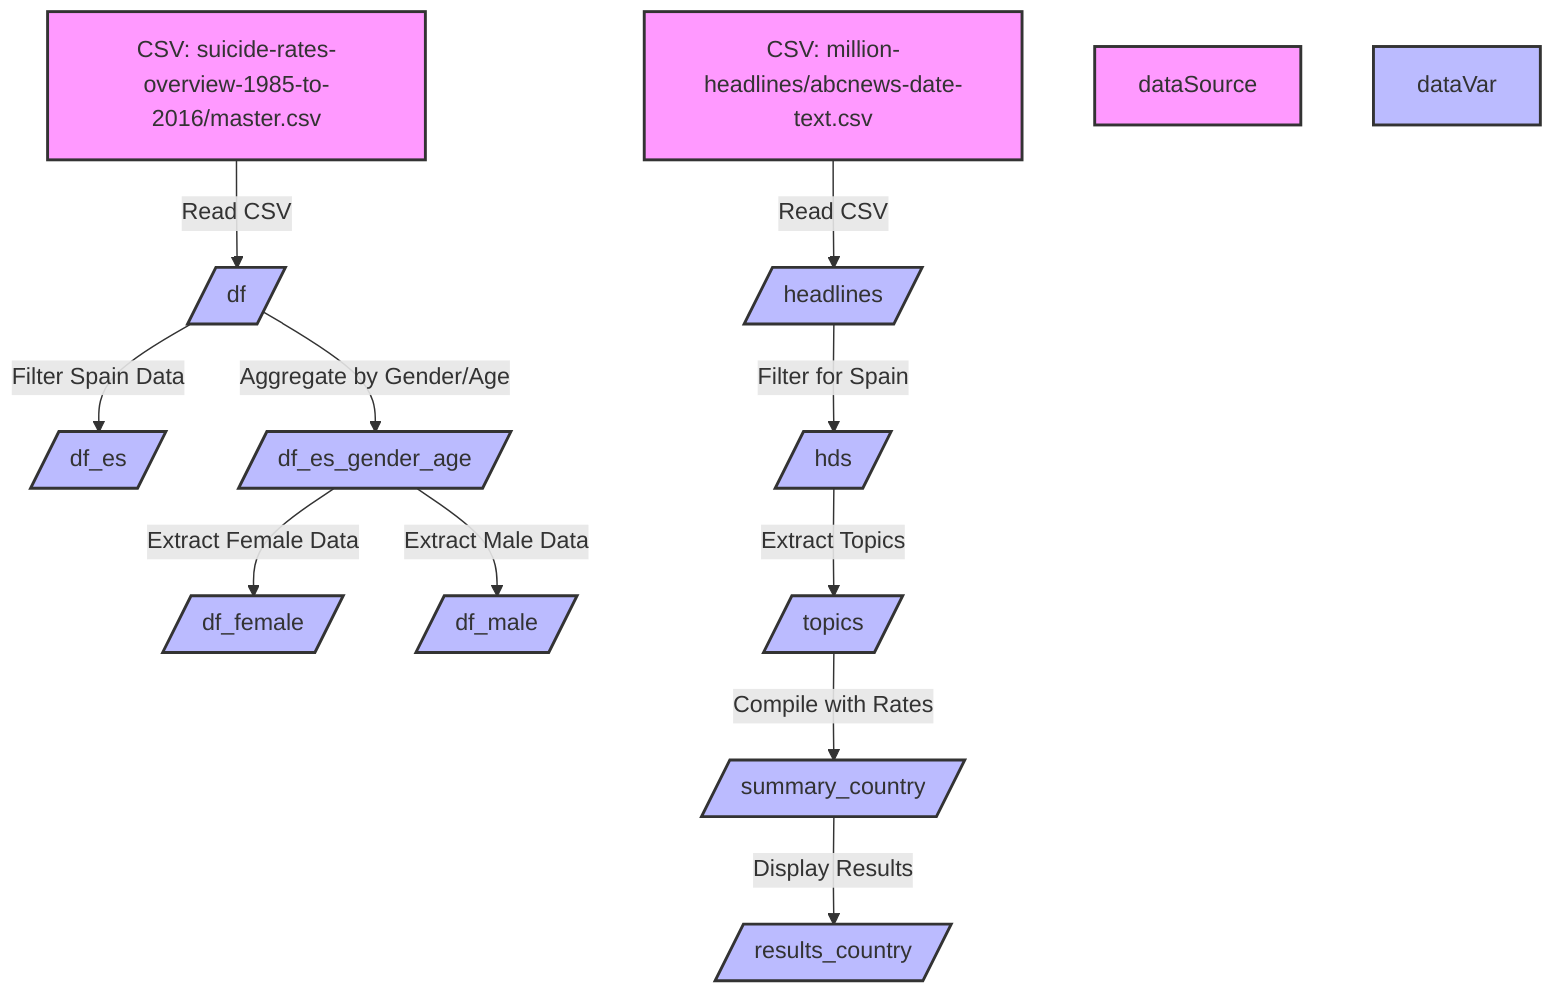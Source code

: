 flowchart TD
  %% Data Sources
  SRC1["CSV: suicide-rates-overview-1985-to-2016/master.csv"]:::dataSource
  SRC2["CSV: million-headlines/abcnews-date-text.csv"]:::dataSource

  %% Definitions
  style dataSource fill:#f9f,stroke:#333,stroke-width:2px;
  style dataVar fill:#bbf,stroke:#333,stroke-width:2px;
  
  %% Data Loading
  SRC1 -->|Read CSV| A[/"df"/]:::dataVar
  SRC2 -->|Read CSV| B[/"headlines"/]:::dataVar
  
  %% Transformations and Relations
  A -->|Filter Spain Data| C[/"df_es"/]:::dataVar
  A -->|Aggregate by Gender/Age| D[/"df_es_gender_age"/]:::dataVar
  D -->|Extract Female Data| E[/"df_female"/]:::dataVar
  D -->|Extract Male Data| F[/"df_male"/]:::dataVar
  
  B -->|Filter for Spain| G[/"hds"/]:::dataVar
  G -->|Extract Topics| H[/"topics"/]:::dataVar
  H -->|Compile with Rates| I[/"summary_country"/]:::dataVar

  %% Outputs
  I -->|Display Results| J[/"results_country"/]:::dataVar

  %% Comments
  classDef dataSource fill:#f9f,stroke:#333,stroke-width:2px;
  classDef dataVar fill:#bbf,stroke:#333,stroke-width:2px;
